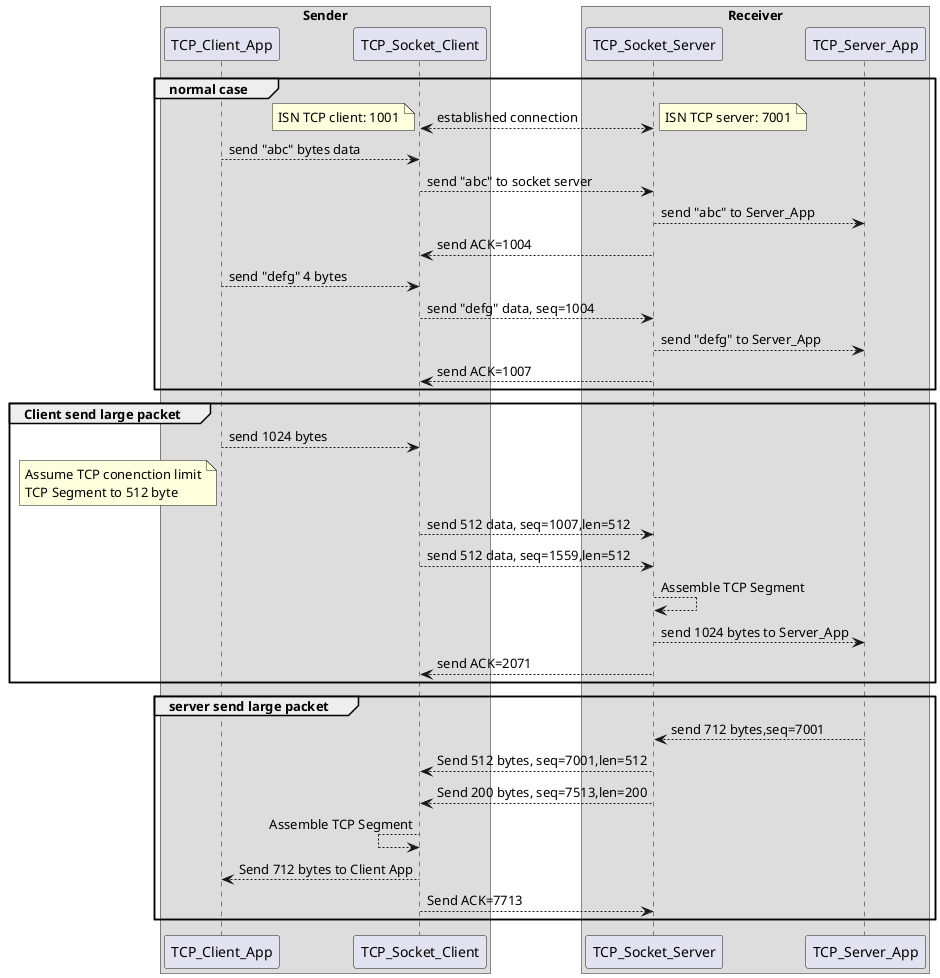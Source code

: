 @startuml
box "Sender"
participant TCP_Client_App
participant TCP_Socket_Client
end box

box "Receiver"
participant TCP_Socket_Server
participant TCP_Server_App
end box

group normal case
TCP_Socket_Client <--> TCP_Socket_Server : established connection
note left: ISN TCP client: 1001
note right: ISN TCP server: 7001
TCP_Client_App --> TCP_Socket_Client : send "abc" bytes data
TCP_Socket_Client --> TCP_Socket_Server : send "abc" to socket server
TCP_Socket_Server --> TCP_Server_App: send "abc" to Server_App
TCP_Socket_Client <-- TCP_Socket_Server: send ACK=1004
TCP_Client_App --> TCP_Socket_Client: send "defg" 4 bytes
TCP_Socket_Client --> TCP_Socket_Server: send "defg" data, seq=1004
TCP_Socket_Server --> TCP_Server_App: send "defg" to Server_App
TCP_Socket_Client <-- TCP_Socket_Server: send ACK=1007
end

group Client send large packet
TCP_Client_App --> TCP_Socket_Client: send 1024 bytes
note left of TCP_Client_App
Assume TCP conenction limit
TCP Segment to 512 byte
end note
TCP_Socket_Client --> TCP_Socket_Server: send 512 data, seq=1007,len=512
TCP_Socket_Client --> TCP_Socket_Server: send 512 data, seq=1559,len=512
TCP_Socket_Server --> TCP_Socket_Server: Assemble TCP Segment
TCP_Socket_Server --> TCP_Server_App: send 1024 bytes to Server_App
TCP_Socket_Client <-- TCP_Socket_Server: send ACK=2071
end
group server send large packet
TCP_Socket_Server <-- TCP_Server_App: send 712 bytes,seq=7001
TCP_Socket_Client <-- TCP_Socket_Server: Send 512 bytes, seq=7001,len=512
TCP_Socket_Client <-- TCP_Socket_Server: Send 200 bytes, seq=7513,len=200
TCP_Socket_Client <-- TCP_Socket_Client: Assemble TCP Segment
TCP_Client_App    <-- TCP_Socket_Client: Send 712 bytes to Client App
TCP_Socket_Client --> TCP_Socket_Server: Send ACK=7713
end
@enduml
